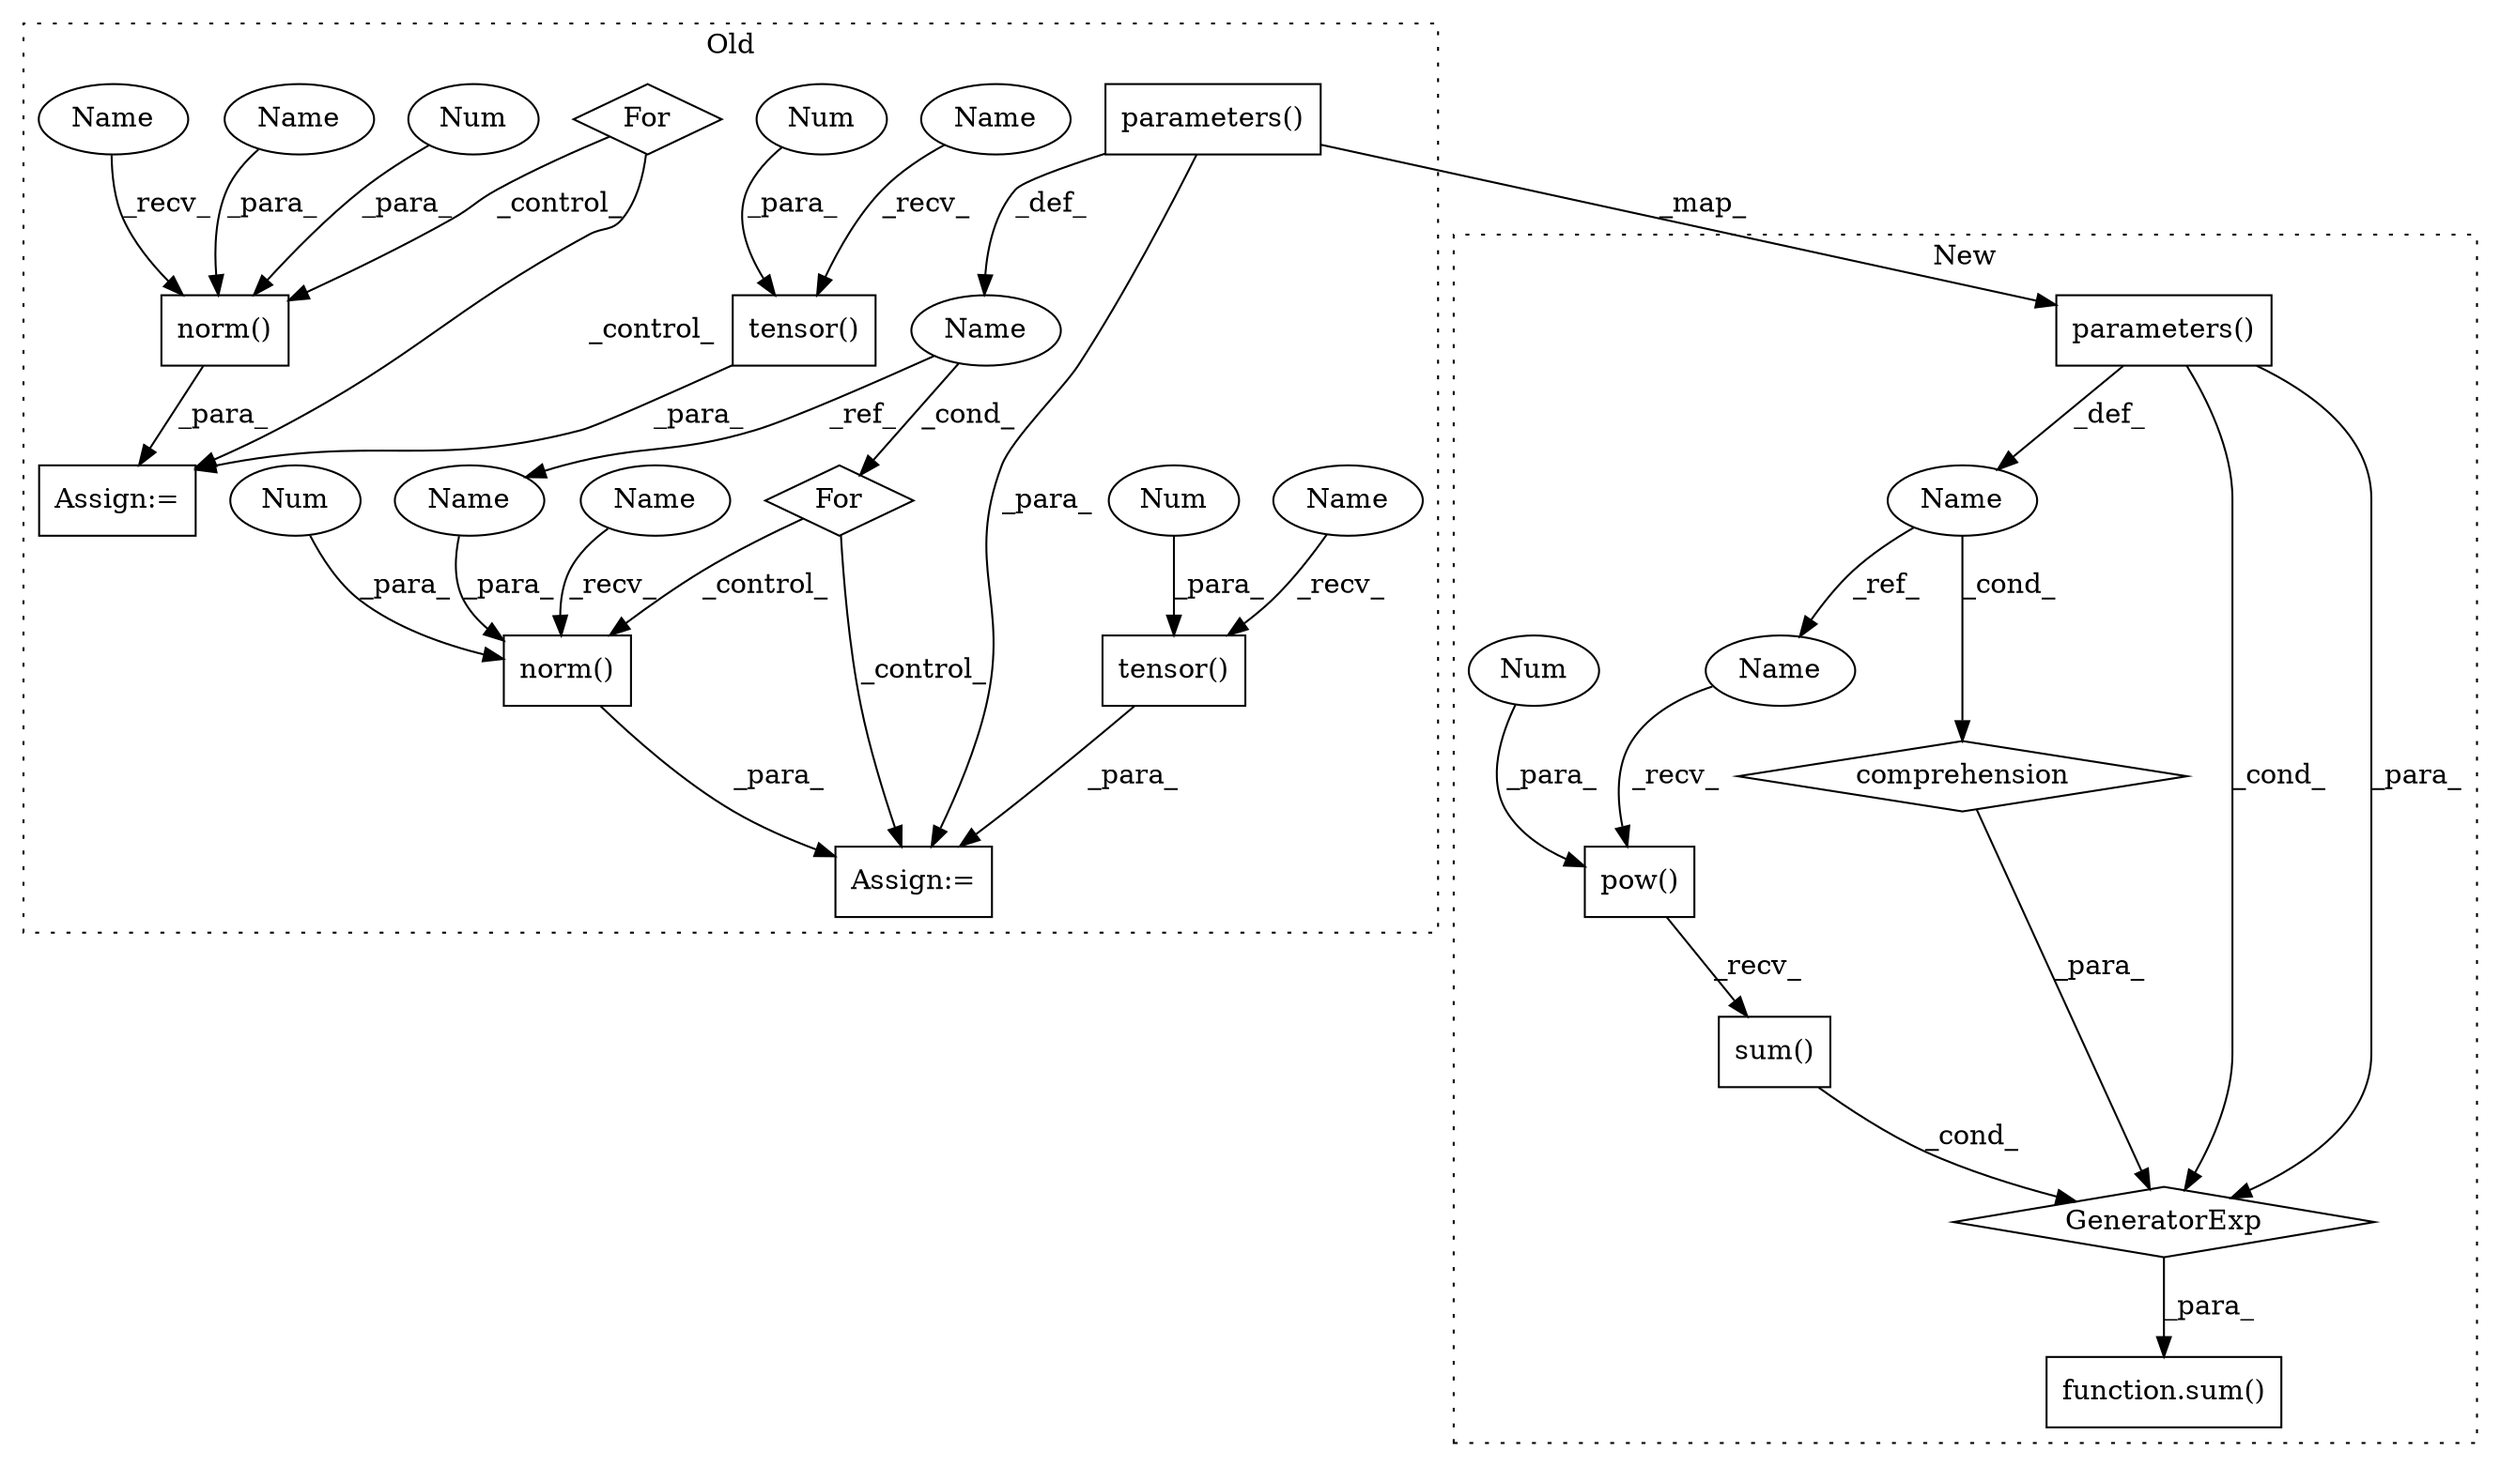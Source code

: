 digraph G {
subgraph cluster0 {
1 [label="tensor()" a="75" s="1994,2009" l="13,1" shape="box"];
3 [label="tensor()" a="75" s="2244,2259" l="13,1" shape="box"];
4 [label="Num" a="76" s="2007" l="2" shape="ellipse"];
5 [label="Num" a="76" s="2257" l="2" shape="ellipse"];
10 [label="norm()" a="75" s="2331,2350" l="11,1" shape="box"];
11 [label="Name" a="87" s="2277" l="5" shape="ellipse"];
12 [label="parameters()" a="75" s="2286" l="17" shape="box"];
14 [label="norm()" a="75" s="2081,2100" l="11,1" shape="box"];
15 [label="For" a="107" s="2273,2303" l="4,18" shape="diamond"];
16 [label="Num" a="76" s="2349" l="1" shape="ellipse"];
17 [label="For" a="107" s="2023,2053" l="4,18" shape="diamond"];
18 [label="Num" a="76" s="2099" l="1" shape="ellipse"];
20 [label="Assign:=" a="68" s="2327" l="4" shape="box"];
21 [label="Assign:=" a="68" s="2077" l="4" shape="box"];
24 [label="Name" a="87" s="1994" l="5" shape="ellipse"];
25 [label="Name" a="87" s="2244" l="5" shape="ellipse"];
26 [label="Name" a="87" s="2331" l="5" shape="ellipse"];
27 [label="Name" a="87" s="2081" l="5" shape="ellipse"];
28 [label="Name" a="87" s="2092" l="5" shape="ellipse"];
29 [label="Name" a="87" s="2342" l="5" shape="ellipse"];
label = "Old";
style="dotted";
}
subgraph cluster1 {
2 [label="sum()" a="75" s="2209" l="18" shape="box"];
6 [label="pow()" a="75" s="2209,2220" l="10,1" shape="box"];
7 [label="Name" a="87" s="2232" l="5" shape="ellipse"];
8 [label="comprehension" a="45" s="2228" l="3" shape="diamond"];
9 [label="GeneratorExp" a="55" s="2209" l="5" shape="diamond"];
13 [label="parameters()" a="75" s="2241" l="17" shape="box"];
19 [label="Num" a="76" s="2219" l="1" shape="ellipse"];
22 [label="function.sum()" a="75" s="2205,2214" l="4,45" shape="box"];
23 [label="Name" a="87" s="2209" l="5" shape="ellipse"];
label = "New";
style="dotted";
}
1 -> 21 [label="_para_"];
2 -> 9 [label="_cond_"];
3 -> 20 [label="_para_"];
4 -> 1 [label="_para_"];
5 -> 3 [label="_para_"];
6 -> 2 [label="_recv_"];
7 -> 23 [label="_ref_"];
7 -> 8 [label="_cond_"];
8 -> 9 [label="_para_"];
9 -> 22 [label="_para_"];
10 -> 20 [label="_para_"];
11 -> 15 [label="_cond_"];
11 -> 29 [label="_ref_"];
12 -> 13 [label="_map_"];
12 -> 20 [label="_para_"];
12 -> 11 [label="_def_"];
13 -> 9 [label="_cond_"];
13 -> 9 [label="_para_"];
13 -> 7 [label="_def_"];
14 -> 21 [label="_para_"];
15 -> 20 [label="_control_"];
15 -> 10 [label="_control_"];
16 -> 10 [label="_para_"];
17 -> 14 [label="_control_"];
17 -> 21 [label="_control_"];
18 -> 14 [label="_para_"];
19 -> 6 [label="_para_"];
23 -> 6 [label="_recv_"];
24 -> 1 [label="_recv_"];
25 -> 3 [label="_recv_"];
26 -> 10 [label="_recv_"];
27 -> 14 [label="_recv_"];
28 -> 14 [label="_para_"];
29 -> 10 [label="_para_"];
}